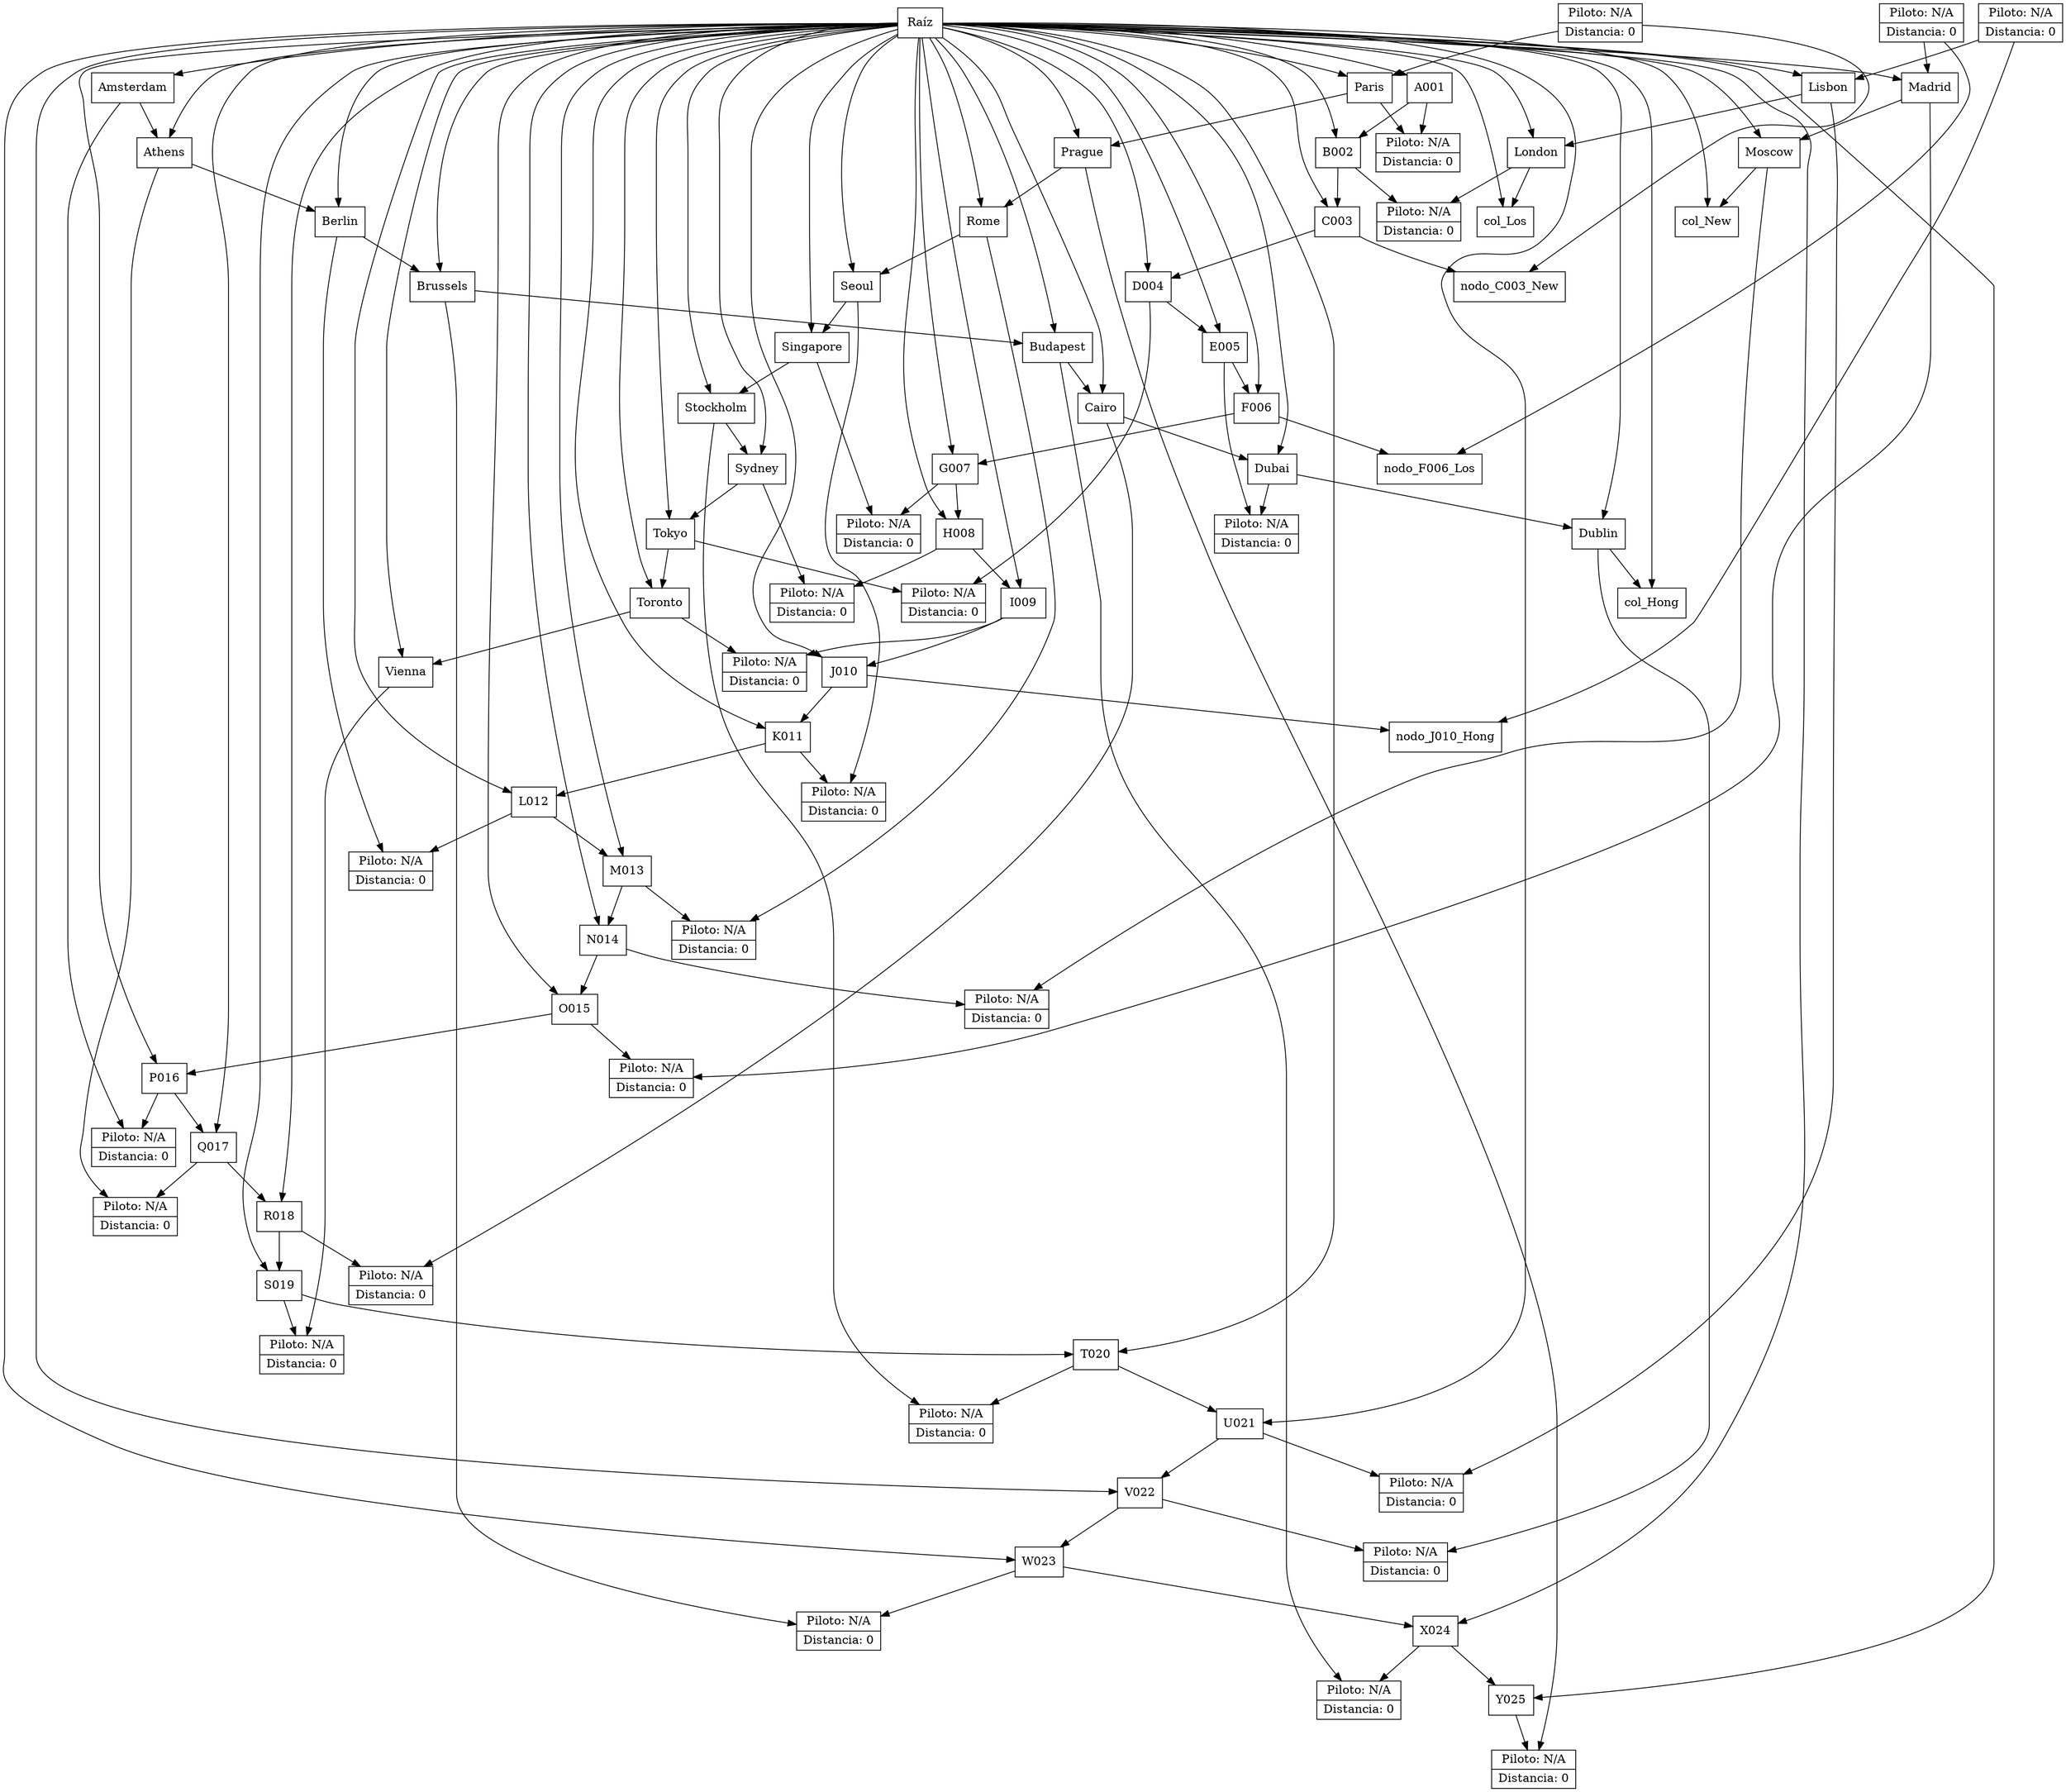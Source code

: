 digraph MatrizDispersa {
node [shape=record];
raiz [label="Raíz"];
col_Amsterdam [label="Amsterdam"];
raiz -> col_Amsterdam;
col_Amsterdam -> col_Athens;
col_Athens [label="Athens"];
raiz -> col_Athens;
col_Athens -> col_Berlin;
col_Berlin [label="Berlin"];
raiz -> col_Berlin;
col_Berlin -> col_Brussels;
col_Brussels [label="Brussels"];
raiz -> col_Brussels;
col_Brussels -> col_Budapest;
col_Budapest [label="Budapest"];
raiz -> col_Budapest;
col_Budapest -> col_Cairo;
col_Cairo [label="Cairo"];
raiz -> col_Cairo;
col_Cairo -> col_Dubai;
col_Dubai [label="Dubai"];
raiz -> col_Dubai;
col_Dubai -> col_Dublin;
col_Dublin [label="Dublin"];
raiz -> col_Dublin;
col_Dublin -> col_Hong Kong;
col_Hong Kong [label="Hong Kong"];
raiz -> col_Hong Kong;
col_Hong Kong -> col_Lisbon;
col_Lisbon [label="Lisbon"];
raiz -> col_Lisbon;
col_Lisbon -> col_London;
col_London [label="London"];
raiz -> col_London;
col_London -> col_Los Angeles;
col_Los Angeles [label="Los Angeles"];
raiz -> col_Los Angeles;
col_Los Angeles -> col_Madrid;
col_Madrid [label="Madrid"];
raiz -> col_Madrid;
col_Madrid -> col_Moscow;
col_Moscow [label="Moscow"];
raiz -> col_Moscow;
col_Moscow -> col_New York;
col_New York [label="New York"];
raiz -> col_New York;
col_New York -> col_Paris;
col_Paris [label="Paris"];
raiz -> col_Paris;
col_Paris -> col_Prague;
col_Prague [label="Prague"];
raiz -> col_Prague;
col_Prague -> col_Rome;
col_Rome [label="Rome"];
raiz -> col_Rome;
col_Rome -> col_Seoul;
col_Seoul [label="Seoul"];
raiz -> col_Seoul;
col_Seoul -> col_Singapore;
col_Singapore [label="Singapore"];
raiz -> col_Singapore;
col_Singapore -> col_Stockholm;
col_Stockholm [label="Stockholm"];
raiz -> col_Stockholm;
col_Stockholm -> col_Sydney;
col_Sydney [label="Sydney"];
raiz -> col_Sydney;
col_Sydney -> col_Tokyo;
col_Tokyo [label="Tokyo"];
raiz -> col_Tokyo;
col_Tokyo -> col_Toronto;
col_Toronto [label="Toronto"];
raiz -> col_Toronto;
col_Toronto -> col_Vienna;
col_Vienna [label="Vienna"];
raiz -> col_Vienna;
fila_A001 [label="A001"];
raiz -> fila_A001;
nodo_A001_Paris [label="{Piloto: N/A|Distancia: 0}"];
fila_A001 -> nodo_A001_Paris;
col_Paris -> nodo_A001_Paris;
fila_A001 -> fila_B002;
fila_B002 [label="B002"];
raiz -> fila_B002;
nodo_B002_London [label="{Piloto: N/A|Distancia: 0}"];
fila_B002 -> nodo_B002_London;
col_London -> nodo_B002_London;
fila_B002 -> fila_C003;
fila_C003 [label="C003"];
raiz -> fila_C003;
nodo_C003_New York [label="{Piloto: N/A|Distancia: 0}"];
fila_C003 -> nodo_C003_New York;
col_New York -> nodo_C003_New York;
fila_C003 -> fila_D004;
fila_D004 [label="D004"];
raiz -> fila_D004;
nodo_D004_Tokyo [label="{Piloto: N/A|Distancia: 0}"];
fila_D004 -> nodo_D004_Tokyo;
col_Tokyo -> nodo_D004_Tokyo;
fila_D004 -> fila_E005;
fila_E005 [label="E005"];
raiz -> fila_E005;
nodo_E005_Dubai [label="{Piloto: N/A|Distancia: 0}"];
fila_E005 -> nodo_E005_Dubai;
col_Dubai -> nodo_E005_Dubai;
fila_E005 -> fila_F006;
fila_F006 [label="F006"];
raiz -> fila_F006;
nodo_F006_Los Angeles [label="{Piloto: N/A|Distancia: 0}"];
fila_F006 -> nodo_F006_Los Angeles;
col_Los Angeles -> nodo_F006_Los Angeles;
fila_F006 -> fila_G007;
fila_G007 [label="G007"];
raiz -> fila_G007;
nodo_G007_Singapore [label="{Piloto: N/A|Distancia: 0}"];
fila_G007 -> nodo_G007_Singapore;
col_Singapore -> nodo_G007_Singapore;
fila_G007 -> fila_H008;
fila_H008 [label="H008"];
raiz -> fila_H008;
nodo_H008_Sydney [label="{Piloto: N/A|Distancia: 0}"];
fila_H008 -> nodo_H008_Sydney;
col_Sydney -> nodo_H008_Sydney;
fila_H008 -> fila_I009;
fila_I009 [label="I009"];
raiz -> fila_I009;
nodo_I009_Toronto [label="{Piloto: N/A|Distancia: 0}"];
fila_I009 -> nodo_I009_Toronto;
col_Toronto -> nodo_I009_Toronto;
fila_I009 -> fila_J010;
fila_J010 [label="J010"];
raiz -> fila_J010;
nodo_J010_Hong Kong [label="{Piloto: N/A|Distancia: 0}"];
fila_J010 -> nodo_J010_Hong Kong;
col_Hong Kong -> nodo_J010_Hong Kong;
fila_J010 -> fila_K011;
fila_K011 [label="K011"];
raiz -> fila_K011;
nodo_K011_Seoul [label="{Piloto: N/A|Distancia: 0}"];
fila_K011 -> nodo_K011_Seoul;
col_Seoul -> nodo_K011_Seoul;
fila_K011 -> fila_L012;
fila_L012 [label="L012"];
raiz -> fila_L012;
nodo_L012_Berlin [label="{Piloto: N/A|Distancia: 0}"];
fila_L012 -> nodo_L012_Berlin;
col_Berlin -> nodo_L012_Berlin;
fila_L012 -> fila_M013;
fila_M013 [label="M013"];
raiz -> fila_M013;
nodo_M013_Rome [label="{Piloto: N/A|Distancia: 0}"];
fila_M013 -> nodo_M013_Rome;
col_Rome -> nodo_M013_Rome;
fila_M013 -> fila_N014;
fila_N014 [label="N014"];
raiz -> fila_N014;
nodo_N014_Moscow [label="{Piloto: N/A|Distancia: 0}"];
fila_N014 -> nodo_N014_Moscow;
col_Moscow -> nodo_N014_Moscow;
fila_N014 -> fila_O015;
fila_O015 [label="O015"];
raiz -> fila_O015;
nodo_O015_Madrid [label="{Piloto: N/A|Distancia: 0}"];
fila_O015 -> nodo_O015_Madrid;
col_Madrid -> nodo_O015_Madrid;
fila_O015 -> fila_P016;
fila_P016 [label="P016"];
raiz -> fila_P016;
nodo_P016_Amsterdam [label="{Piloto: N/A|Distancia: 0}"];
fila_P016 -> nodo_P016_Amsterdam;
col_Amsterdam -> nodo_P016_Amsterdam;
fila_P016 -> fila_Q017;
fila_Q017 [label="Q017"];
raiz -> fila_Q017;
nodo_Q017_Athens [label="{Piloto: N/A|Distancia: 0}"];
fila_Q017 -> nodo_Q017_Athens;
col_Athens -> nodo_Q017_Athens;
fila_Q017 -> fila_R018;
fila_R018 [label="R018"];
raiz -> fila_R018;
nodo_R018_Cairo [label="{Piloto: N/A|Distancia: 0}"];
fila_R018 -> nodo_R018_Cairo;
col_Cairo -> nodo_R018_Cairo;
fila_R018 -> fila_S019;
fila_S019 [label="S019"];
raiz -> fila_S019;
nodo_S019_Vienna [label="{Piloto: N/A|Distancia: 0}"];
fila_S019 -> nodo_S019_Vienna;
col_Vienna -> nodo_S019_Vienna;
fila_S019 -> fila_T020;
fila_T020 [label="T020"];
raiz -> fila_T020;
nodo_T020_Stockholm [label="{Piloto: N/A|Distancia: 0}"];
fila_T020 -> nodo_T020_Stockholm;
col_Stockholm -> nodo_T020_Stockholm;
fila_T020 -> fila_U021;
fila_U021 [label="U021"];
raiz -> fila_U021;
nodo_U021_Lisbon [label="{Piloto: N/A|Distancia: 0}"];
fila_U021 -> nodo_U021_Lisbon;
col_Lisbon -> nodo_U021_Lisbon;
fila_U021 -> fila_V022;
fila_V022 [label="V022"];
raiz -> fila_V022;
nodo_V022_Dublin [label="{Piloto: N/A|Distancia: 0}"];
fila_V022 -> nodo_V022_Dublin;
col_Dublin -> nodo_V022_Dublin;
fila_V022 -> fila_W023;
fila_W023 [label="W023"];
raiz -> fila_W023;
nodo_W023_Brussels [label="{Piloto: N/A|Distancia: 0}"];
fila_W023 -> nodo_W023_Brussels;
col_Brussels -> nodo_W023_Brussels;
fila_W023 -> fila_X024;
fila_X024 [label="X024"];
raiz -> fila_X024;
nodo_X024_Budapest [label="{Piloto: N/A|Distancia: 0}"];
fila_X024 -> nodo_X024_Budapest;
col_Budapest -> nodo_X024_Budapest;
fila_X024 -> fila_Y025;
fila_Y025 [label="Y025"];
raiz -> fila_Y025;
nodo_Y025_Prague [label="{Piloto: N/A|Distancia: 0}"];
fila_Y025 -> nodo_Y025_Prague;
col_Prague -> nodo_Y025_Prague;
}
